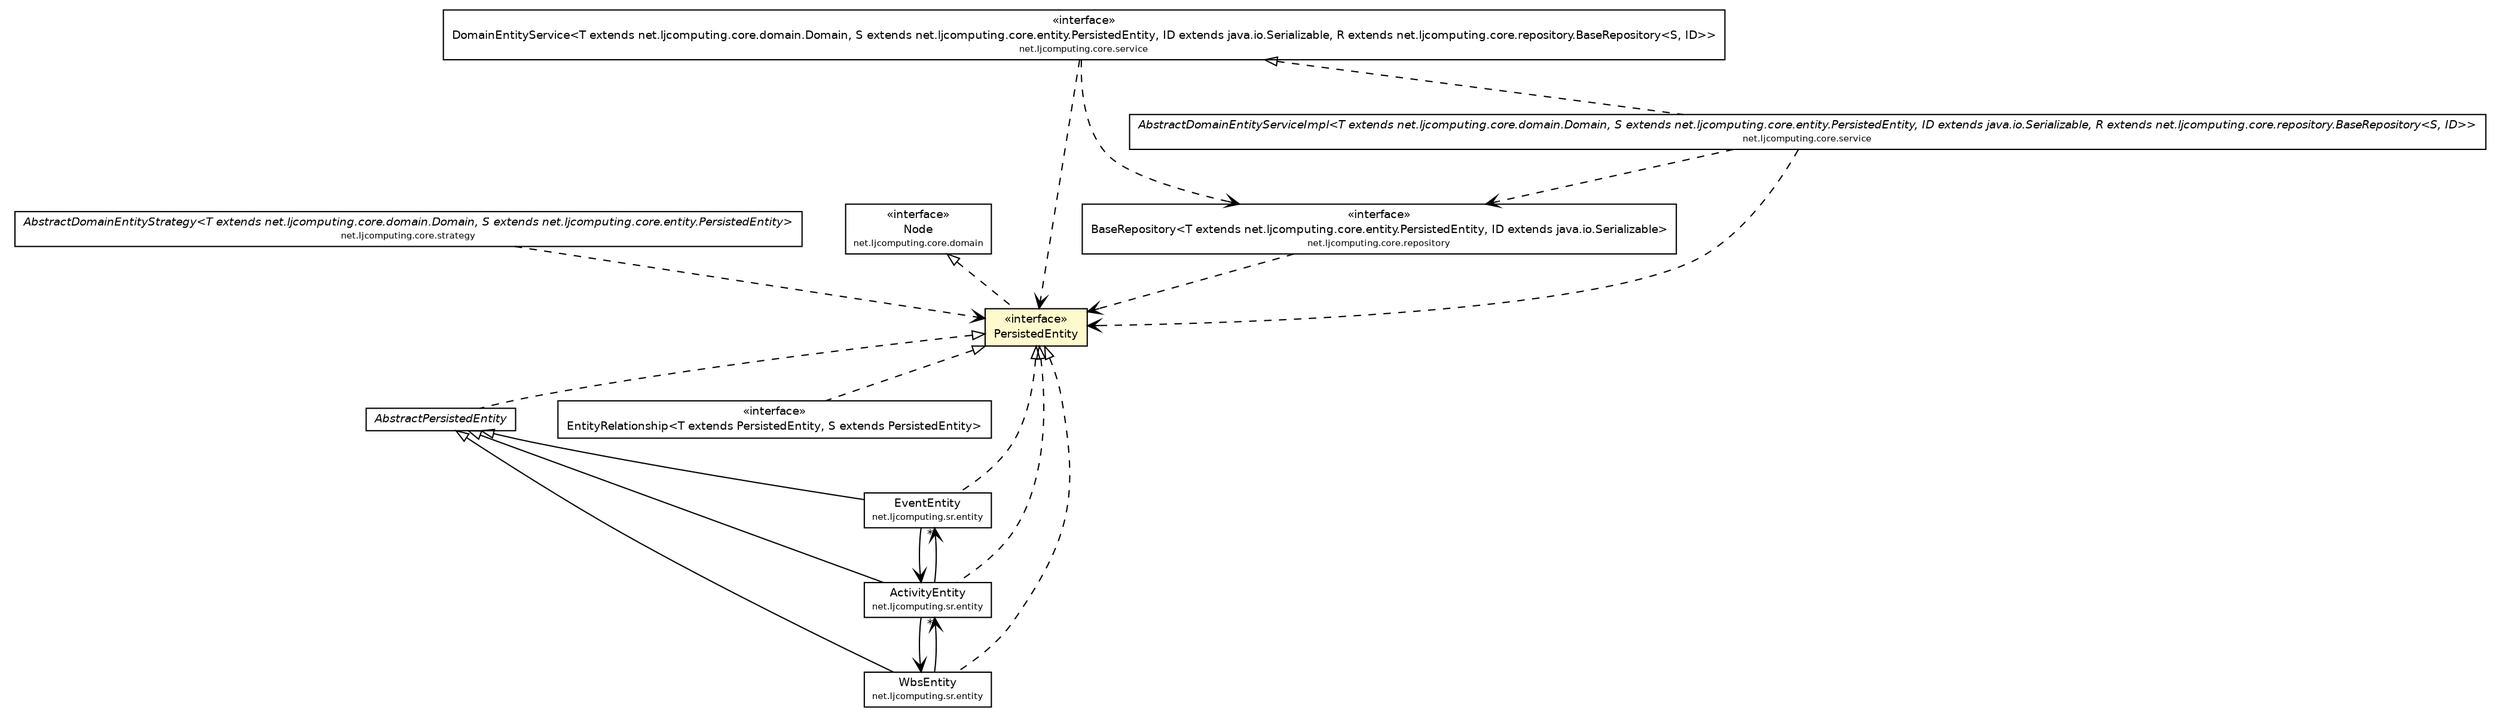 #!/usr/local/bin/dot
#
# Class diagram 
# Generated by UMLGraph version R5_6-24-gf6e263 (http://www.umlgraph.org/)
#

digraph G {
	edge [fontname="Helvetica",fontsize=10,labelfontname="Helvetica",labelfontsize=10];
	node [fontname="Helvetica",fontsize=10,shape=plaintext];
	nodesep=0.25;
	ranksep=0.5;
	// net.ljcomputing.core.repository.BaseRepository<T extends net.ljcomputing.core.entity.PersistedEntity, ID extends java.io.Serializable>
	c2296 [label=<<table title="net.ljcomputing.core.repository.BaseRepository" border="0" cellborder="1" cellspacing="0" cellpadding="2" port="p" href="../repository/BaseRepository.html">
		<tr><td><table border="0" cellspacing="0" cellpadding="1">
<tr><td align="center" balign="center"> &#171;interface&#187; </td></tr>
<tr><td align="center" balign="center"> BaseRepository&lt;T extends net.ljcomputing.core.entity.PersistedEntity, ID extends java.io.Serializable&gt; </td></tr>
<tr><td align="center" balign="center"><font point-size="7.0"> net.ljcomputing.core.repository </font></td></tr>
		</table></td></tr>
		</table>>, URL="../repository/BaseRepository.html", fontname="Helvetica", fontcolor="black", fontsize=9.0];
	// net.ljcomputing.core.strategy.AbstractDomainEntityStrategy<T extends net.ljcomputing.core.domain.Domain, S extends net.ljcomputing.core.entity.PersistedEntity>
	c2299 [label=<<table title="net.ljcomputing.core.strategy.AbstractDomainEntityStrategy" border="0" cellborder="1" cellspacing="0" cellpadding="2" port="p" href="../strategy/AbstractDomainEntityStrategy.html">
		<tr><td><table border="0" cellspacing="0" cellpadding="1">
<tr><td align="center" balign="center"><font face="Helvetica-Oblique"> AbstractDomainEntityStrategy&lt;T extends net.ljcomputing.core.domain.Domain, S extends net.ljcomputing.core.entity.PersistedEntity&gt; </font></td></tr>
<tr><td align="center" balign="center"><font point-size="7.0"> net.ljcomputing.core.strategy </font></td></tr>
		</table></td></tr>
		</table>>, URL="../strategy/AbstractDomainEntityStrategy.html", fontname="Helvetica", fontcolor="black", fontsize=9.0];
	// net.ljcomputing.core.entity.AbstractPersistedEntity
	c2300 [label=<<table title="net.ljcomputing.core.entity.AbstractPersistedEntity" border="0" cellborder="1" cellspacing="0" cellpadding="2" port="p" href="./AbstractPersistedEntity.html">
		<tr><td><table border="0" cellspacing="0" cellpadding="1">
<tr><td align="center" balign="center"><font face="Helvetica-Oblique"> AbstractPersistedEntity </font></td></tr>
		</table></td></tr>
		</table>>, URL="./AbstractPersistedEntity.html", fontname="Helvetica", fontcolor="black", fontsize=9.0];
	// net.ljcomputing.core.entity.EntityRelationship<T extends net.ljcomputing.core.entity.PersistedEntity, S extends net.ljcomputing.core.entity.PersistedEntity>
	c2301 [label=<<table title="net.ljcomputing.core.entity.EntityRelationship" border="0" cellborder="1" cellspacing="0" cellpadding="2" port="p" href="./EntityRelationship.html">
		<tr><td><table border="0" cellspacing="0" cellpadding="1">
<tr><td align="center" balign="center"> &#171;interface&#187; </td></tr>
<tr><td align="center" balign="center"> EntityRelationship&lt;T extends PersistedEntity, S extends PersistedEntity&gt; </td></tr>
		</table></td></tr>
		</table>>, URL="./EntityRelationship.html", fontname="Helvetica", fontcolor="black", fontsize=9.0];
	// net.ljcomputing.core.entity.PersistedEntity
	c2303 [label=<<table title="net.ljcomputing.core.entity.PersistedEntity" border="0" cellborder="1" cellspacing="0" cellpadding="2" port="p" bgcolor="lemonChiffon" href="./PersistedEntity.html">
		<tr><td><table border="0" cellspacing="0" cellpadding="1">
<tr><td align="center" balign="center"> &#171;interface&#187; </td></tr>
<tr><td align="center" balign="center"> PersistedEntity </td></tr>
		</table></td></tr>
		</table>>, URL="./PersistedEntity.html", fontname="Helvetica", fontcolor="black", fontsize=9.0];
	// net.ljcomputing.core.domain.Node
	c2312 [label=<<table title="net.ljcomputing.core.domain.Node" border="0" cellborder="1" cellspacing="0" cellpadding="2" port="p" href="../domain/Node.html">
		<tr><td><table border="0" cellspacing="0" cellpadding="1">
<tr><td align="center" balign="center"> &#171;interface&#187; </td></tr>
<tr><td align="center" balign="center"> Node </td></tr>
<tr><td align="center" balign="center"><font point-size="7.0"> net.ljcomputing.core.domain </font></td></tr>
		</table></td></tr>
		</table>>, URL="../domain/Node.html", fontname="Helvetica", fontcolor="black", fontsize=9.0];
	// net.ljcomputing.core.service.AbstractDomainEntityServiceImpl<T extends net.ljcomputing.core.domain.Domain, S extends net.ljcomputing.core.entity.PersistedEntity, ID extends java.io.Serializable, R extends net.ljcomputing.core.repository.BaseRepository<S, ID>>
	c2313 [label=<<table title="net.ljcomputing.core.service.AbstractDomainEntityServiceImpl" border="0" cellborder="1" cellspacing="0" cellpadding="2" port="p" href="../service/AbstractDomainEntityServiceImpl.html">
		<tr><td><table border="0" cellspacing="0" cellpadding="1">
<tr><td align="center" balign="center"><font face="Helvetica-Oblique"> AbstractDomainEntityServiceImpl&lt;T extends net.ljcomputing.core.domain.Domain, S extends net.ljcomputing.core.entity.PersistedEntity, ID extends java.io.Serializable, R extends net.ljcomputing.core.repository.BaseRepository&lt;S, ID&gt;&gt; </font></td></tr>
<tr><td align="center" balign="center"><font point-size="7.0"> net.ljcomputing.core.service </font></td></tr>
		</table></td></tr>
		</table>>, URL="../service/AbstractDomainEntityServiceImpl.html", fontname="Helvetica", fontcolor="black", fontsize=9.0];
	// net.ljcomputing.core.service.DomainEntityService<T extends net.ljcomputing.core.domain.Domain, S extends net.ljcomputing.core.entity.PersistedEntity, ID extends java.io.Serializable, R extends net.ljcomputing.core.repository.BaseRepository<S, ID>>
	c2315 [label=<<table title="net.ljcomputing.core.service.DomainEntityService" border="0" cellborder="1" cellspacing="0" cellpadding="2" port="p" href="../service/DomainEntityService.html">
		<tr><td><table border="0" cellspacing="0" cellpadding="1">
<tr><td align="center" balign="center"> &#171;interface&#187; </td></tr>
<tr><td align="center" balign="center"> DomainEntityService&lt;T extends net.ljcomputing.core.domain.Domain, S extends net.ljcomputing.core.entity.PersistedEntity, ID extends java.io.Serializable, R extends net.ljcomputing.core.repository.BaseRepository&lt;S, ID&gt;&gt; </td></tr>
<tr><td align="center" balign="center"><font point-size="7.0"> net.ljcomputing.core.service </font></td></tr>
		</table></td></tr>
		</table>>, URL="../service/DomainEntityService.html", fontname="Helvetica", fontcolor="black", fontsize=9.0];
	// net.ljcomputing.sr.entity.EventEntity
	c2322 [label=<<table title="net.ljcomputing.sr.entity.EventEntity" border="0" cellborder="1" cellspacing="0" cellpadding="2" port="p" href="../../sr/entity/EventEntity.html">
		<tr><td><table border="0" cellspacing="0" cellpadding="1">
<tr><td align="center" balign="center"> EventEntity </td></tr>
<tr><td align="center" balign="center"><font point-size="7.0"> net.ljcomputing.sr.entity </font></td></tr>
		</table></td></tr>
		</table>>, URL="../../sr/entity/EventEntity.html", fontname="Helvetica", fontcolor="black", fontsize=9.0];
	// net.ljcomputing.sr.entity.ActivityEntity
	c2323 [label=<<table title="net.ljcomputing.sr.entity.ActivityEntity" border="0" cellborder="1" cellspacing="0" cellpadding="2" port="p" href="../../sr/entity/ActivityEntity.html">
		<tr><td><table border="0" cellspacing="0" cellpadding="1">
<tr><td align="center" balign="center"> ActivityEntity </td></tr>
<tr><td align="center" balign="center"><font point-size="7.0"> net.ljcomputing.sr.entity </font></td></tr>
		</table></td></tr>
		</table>>, URL="../../sr/entity/ActivityEntity.html", fontname="Helvetica", fontcolor="black", fontsize=9.0];
	// net.ljcomputing.sr.entity.WbsEntity
	c2324 [label=<<table title="net.ljcomputing.sr.entity.WbsEntity" border="0" cellborder="1" cellspacing="0" cellpadding="2" port="p" href="../../sr/entity/WbsEntity.html">
		<tr><td><table border="0" cellspacing="0" cellpadding="1">
<tr><td align="center" balign="center"> WbsEntity </td></tr>
<tr><td align="center" balign="center"><font point-size="7.0"> net.ljcomputing.sr.entity </font></td></tr>
		</table></td></tr>
		</table>>, URL="../../sr/entity/WbsEntity.html", fontname="Helvetica", fontcolor="black", fontsize=9.0];
	//net.ljcomputing.core.entity.AbstractPersistedEntity implements net.ljcomputing.core.entity.PersistedEntity
	c2303:p -> c2300:p [dir=back,arrowtail=empty,style=dashed];
	//net.ljcomputing.core.entity.EntityRelationship<T extends net.ljcomputing.core.entity.PersistedEntity, S extends net.ljcomputing.core.entity.PersistedEntity> implements net.ljcomputing.core.entity.PersistedEntity
	c2303:p -> c2301:p [dir=back,arrowtail=empty,style=dashed];
	//net.ljcomputing.core.entity.PersistedEntity implements net.ljcomputing.core.domain.Node
	c2312:p -> c2303:p [dir=back,arrowtail=empty,style=dashed];
	//net.ljcomputing.core.service.AbstractDomainEntityServiceImpl<T extends net.ljcomputing.core.domain.Domain, S extends net.ljcomputing.core.entity.PersistedEntity, ID extends java.io.Serializable, R extends net.ljcomputing.core.repository.BaseRepository<S, ID>> implements net.ljcomputing.core.service.DomainEntityService<T extends net.ljcomputing.core.domain.Domain, S extends net.ljcomputing.core.entity.PersistedEntity, ID extends java.io.Serializable, R extends net.ljcomputing.core.repository.BaseRepository<S, ID>>
	c2315:p -> c2313:p [dir=back,arrowtail=empty,style=dashed];
	//net.ljcomputing.sr.entity.EventEntity extends net.ljcomputing.core.entity.AbstractPersistedEntity
	c2300:p -> c2322:p [dir=back,arrowtail=empty];
	//net.ljcomputing.sr.entity.EventEntity implements net.ljcomputing.core.entity.PersistedEntity
	c2303:p -> c2322:p [dir=back,arrowtail=empty,style=dashed];
	//net.ljcomputing.sr.entity.ActivityEntity extends net.ljcomputing.core.entity.AbstractPersistedEntity
	c2300:p -> c2323:p [dir=back,arrowtail=empty];
	//net.ljcomputing.sr.entity.ActivityEntity implements net.ljcomputing.core.entity.PersistedEntity
	c2303:p -> c2323:p [dir=back,arrowtail=empty,style=dashed];
	//net.ljcomputing.sr.entity.WbsEntity extends net.ljcomputing.core.entity.AbstractPersistedEntity
	c2300:p -> c2324:p [dir=back,arrowtail=empty];
	//net.ljcomputing.sr.entity.WbsEntity implements net.ljcomputing.core.entity.PersistedEntity
	c2303:p -> c2324:p [dir=back,arrowtail=empty,style=dashed];
	// net.ljcomputing.sr.entity.EventEntity NAVASSOC net.ljcomputing.sr.entity.ActivityEntity
	c2322:p -> c2323:p [taillabel="", label="", headlabel="", fontname="Helvetica", fontcolor="black", fontsize=10.0, color="black", arrowhead=open];
	// net.ljcomputing.sr.entity.ActivityEntity NAVASSOC net.ljcomputing.sr.entity.WbsEntity
	c2323:p -> c2324:p [taillabel="", label="", headlabel="", fontname="Helvetica", fontcolor="black", fontsize=10.0, color="black", arrowhead=open];
	// net.ljcomputing.sr.entity.ActivityEntity NAVASSOC net.ljcomputing.sr.entity.EventEntity
	c2323:p -> c2322:p [taillabel="", label="", headlabel="*", fontname="Helvetica", fontcolor="black", fontsize=10.0, color="black", arrowhead=open];
	// net.ljcomputing.sr.entity.WbsEntity NAVASSOC net.ljcomputing.sr.entity.ActivityEntity
	c2324:p -> c2323:p [taillabel="", label="", headlabel="*", fontname="Helvetica", fontcolor="black", fontsize=10.0, color="black", arrowhead=open];
	// net.ljcomputing.core.repository.BaseRepository<T extends net.ljcomputing.core.entity.PersistedEntity, ID extends java.io.Serializable> DEPEND net.ljcomputing.core.entity.PersistedEntity
	c2296:p -> c2303:p [taillabel="", label="", headlabel="", fontname="Helvetica", fontcolor="black", fontsize=10.0, color="black", arrowhead=open, style=dashed];
	// net.ljcomputing.core.strategy.AbstractDomainEntityStrategy<T extends net.ljcomputing.core.domain.Domain, S extends net.ljcomputing.core.entity.PersistedEntity> DEPEND net.ljcomputing.core.entity.PersistedEntity
	c2299:p -> c2303:p [taillabel="", label="", headlabel="", fontname="Helvetica", fontcolor="black", fontsize=10.0, color="black", arrowhead=open, style=dashed];
	// net.ljcomputing.core.service.AbstractDomainEntityServiceImpl<T extends net.ljcomputing.core.domain.Domain, S extends net.ljcomputing.core.entity.PersistedEntity, ID extends java.io.Serializable, R extends net.ljcomputing.core.repository.BaseRepository<S, ID>> DEPEND net.ljcomputing.core.entity.PersistedEntity
	c2313:p -> c2303:p [taillabel="", label="", headlabel="", fontname="Helvetica", fontcolor="black", fontsize=10.0, color="black", arrowhead=open, style=dashed];
	// net.ljcomputing.core.service.AbstractDomainEntityServiceImpl<T extends net.ljcomputing.core.domain.Domain, S extends net.ljcomputing.core.entity.PersistedEntity, ID extends java.io.Serializable, R extends net.ljcomputing.core.repository.BaseRepository<S, ID>> DEPEND net.ljcomputing.core.repository.BaseRepository<T extends net.ljcomputing.core.entity.PersistedEntity, ID extends java.io.Serializable>
	c2313:p -> c2296:p [taillabel="", label="", headlabel="", fontname="Helvetica", fontcolor="black", fontsize=10.0, color="black", arrowhead=open, style=dashed];
	// net.ljcomputing.core.service.DomainEntityService<T extends net.ljcomputing.core.domain.Domain, S extends net.ljcomputing.core.entity.PersistedEntity, ID extends java.io.Serializable, R extends net.ljcomputing.core.repository.BaseRepository<S, ID>> DEPEND net.ljcomputing.core.entity.PersistedEntity
	c2315:p -> c2303:p [taillabel="", label="", headlabel="", fontname="Helvetica", fontcolor="black", fontsize=10.0, color="black", arrowhead=open, style=dashed];
	// net.ljcomputing.core.service.DomainEntityService<T extends net.ljcomputing.core.domain.Domain, S extends net.ljcomputing.core.entity.PersistedEntity, ID extends java.io.Serializable, R extends net.ljcomputing.core.repository.BaseRepository<S, ID>> DEPEND net.ljcomputing.core.repository.BaseRepository<T extends net.ljcomputing.core.entity.PersistedEntity, ID extends java.io.Serializable>
	c2315:p -> c2296:p [taillabel="", label="", headlabel="", fontname="Helvetica", fontcolor="black", fontsize=10.0, color="black", arrowhead=open, style=dashed];
}

